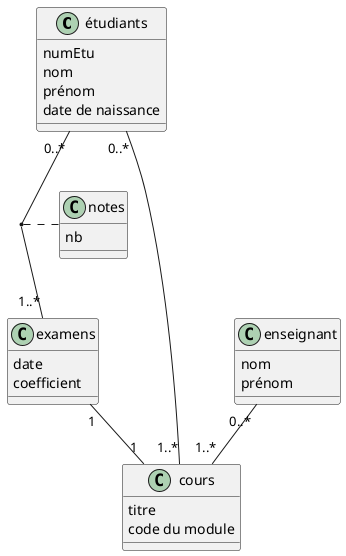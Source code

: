 @startuml
class étudiants{
 numEtu
 nom
 prénom
 date de naissance
}
étudiants "0..*" -- "1..*" examens
(étudiants, examens) . notes
class notes{
nb
}
class cours{
 titre
 code du module
}
class examens{
 date 
 coefficient
}
class enseignant{
 nom
 prénom
}
enseignant "0..*" -- "1..*" cours
étudiants "0..*" -- "1..*" cours
examens "1" -- "1" cours
@enduml
